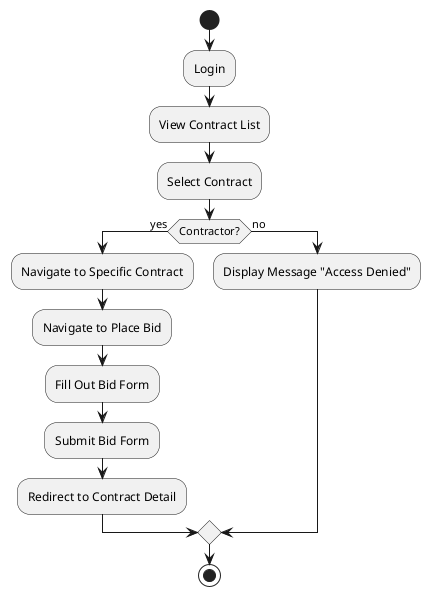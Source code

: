@startuml
|User|
start
:Login;
:View Contract List;
:Select Contract;
if (Contractor?) then (yes)
  :Navigate to Specific Contract;
  :Navigate to Place Bid;
  :Fill Out Bid Form;
  :Submit Bid Form;
  :Redirect to Contract Detail;
else (no)
  :Display Message "Access Denied";
endif
stop
@enduml
